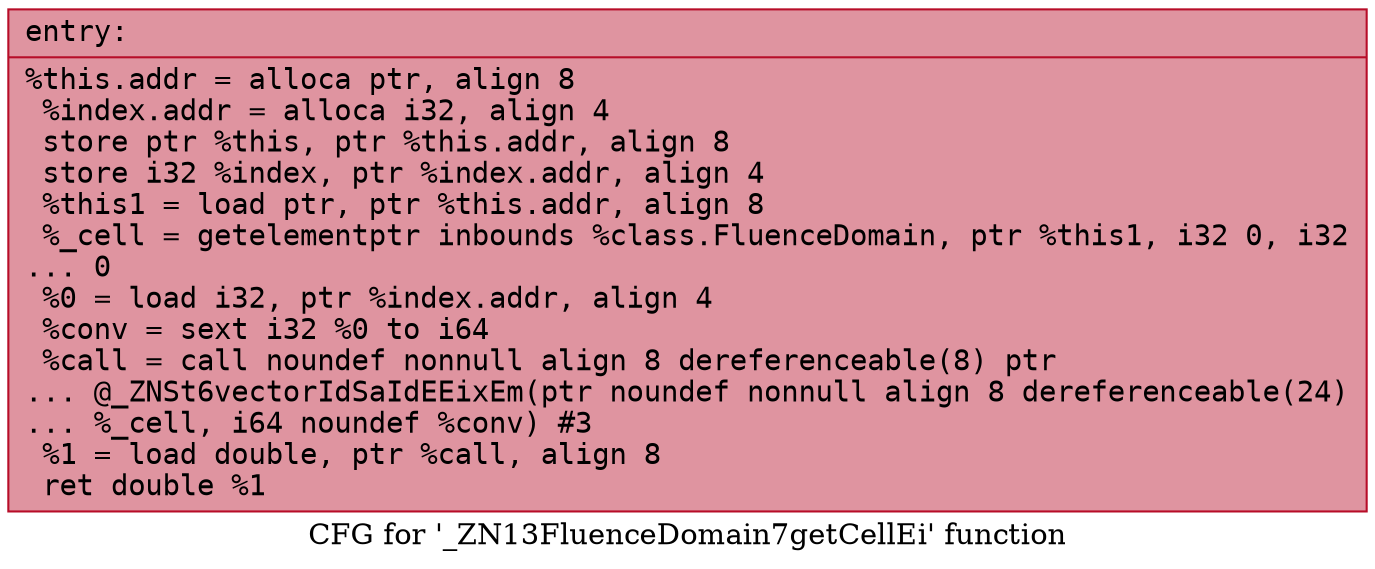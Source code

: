 digraph "CFG for '_ZN13FluenceDomain7getCellEi' function" {
	label="CFG for '_ZN13FluenceDomain7getCellEi' function";

	Node0x55d9841c4d30 [shape=record,color="#b70d28ff", style=filled, fillcolor="#b70d2870" fontname="Courier",label="{entry:\l|  %this.addr = alloca ptr, align 8\l  %index.addr = alloca i32, align 4\l  store ptr %this, ptr %this.addr, align 8\l  store i32 %index, ptr %index.addr, align 4\l  %this1 = load ptr, ptr %this.addr, align 8\l  %_cell = getelementptr inbounds %class.FluenceDomain, ptr %this1, i32 0, i32\l... 0\l  %0 = load i32, ptr %index.addr, align 4\l  %conv = sext i32 %0 to i64\l  %call = call noundef nonnull align 8 dereferenceable(8) ptr\l... @_ZNSt6vectorIdSaIdEEixEm(ptr noundef nonnull align 8 dereferenceable(24)\l... %_cell, i64 noundef %conv) #3\l  %1 = load double, ptr %call, align 8\l  ret double %1\l}"];
}
